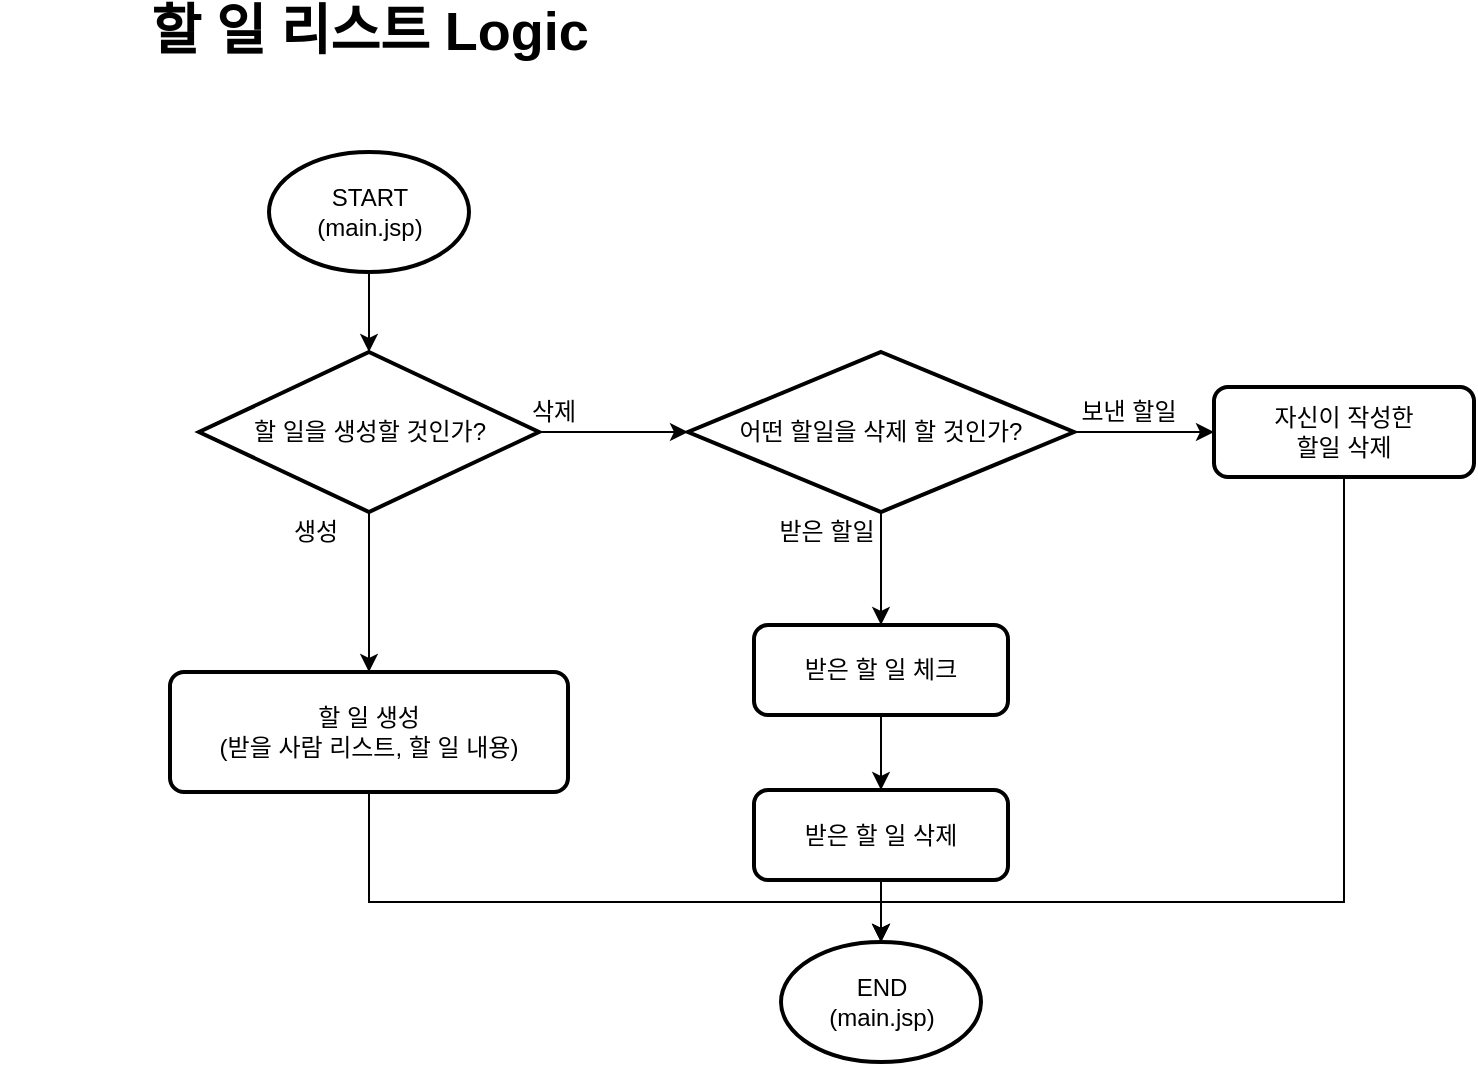 <mxfile version="11.1.4" type="device"><diagram id="mrq95Y1v_aUDk654FVV5" name="Page-1"><mxGraphModel dx="1102" dy="535" grid="1" gridSize="10" guides="1" tooltips="1" connect="1" arrows="1" fold="1" page="1" pageScale="1" pageWidth="827" pageHeight="1169" math="0" shadow="0"><root><mxCell id="0"/><mxCell id="1" parent="0"/><mxCell id="idm8t4T-aBJeh2IjjU6y-1" value="&lt;b&gt;&lt;font style=&quot;font-size: 27px&quot;&gt;할 일 리스트 Logic&lt;/font&gt;&lt;/b&gt;" style="text;html=1;strokeColor=none;fillColor=none;align=center;verticalAlign=middle;whiteSpace=wrap;rounded=0;" parent="1" vertex="1"><mxGeometry x="34.5" y="15" width="368" height="20" as="geometry"/></mxCell><mxCell id="H2NhxuTRViyVi09Ls7ym-2" style="edgeStyle=orthogonalEdgeStyle;rounded=0;orthogonalLoop=1;jettySize=auto;html=1;exitX=0.5;exitY=1;exitDx=0;exitDy=0;exitPerimeter=0;entryX=0.5;entryY=0;entryDx=0;entryDy=0;entryPerimeter=0;" edge="1" parent="1" source="idm8t4T-aBJeh2IjjU6y-2" target="H2NhxuTRViyVi09Ls7ym-3"><mxGeometry relative="1" as="geometry"><mxPoint x="218.5" y="175" as="targetPoint"/></mxGeometry></mxCell><mxCell id="idm8t4T-aBJeh2IjjU6y-2" value="START&lt;br&gt;(main.jsp)" style="strokeWidth=2;html=1;shape=mxgraph.flowchart.start_1;whiteSpace=wrap;" parent="1" vertex="1"><mxGeometry x="168.5" y="85" width="100" height="60" as="geometry"/></mxCell><mxCell id="H2NhxuTRViyVi09Ls7ym-6" style="edgeStyle=orthogonalEdgeStyle;rounded=0;orthogonalLoop=1;jettySize=auto;html=1;exitX=0.5;exitY=1;exitDx=0;exitDy=0;exitPerimeter=0;entryX=0.5;entryY=0;entryDx=0;entryDy=0;" edge="1" parent="1" source="H2NhxuTRViyVi09Ls7ym-3" target="H2NhxuTRViyVi09Ls7ym-5"><mxGeometry relative="1" as="geometry"/></mxCell><mxCell id="H2NhxuTRViyVi09Ls7ym-9" style="edgeStyle=orthogonalEdgeStyle;rounded=0;orthogonalLoop=1;jettySize=auto;html=1;exitX=1;exitY=0.5;exitDx=0;exitDy=0;exitPerimeter=0;entryX=0;entryY=0.5;entryDx=0;entryDy=0;entryPerimeter=0;" edge="1" parent="1" source="H2NhxuTRViyVi09Ls7ym-3" target="H2NhxuTRViyVi09Ls7ym-8"><mxGeometry relative="1" as="geometry"/></mxCell><mxCell id="H2NhxuTRViyVi09Ls7ym-3" value="할 일을 생성할 것인가?" style="strokeWidth=2;html=1;shape=mxgraph.flowchart.decision;whiteSpace=wrap;" vertex="1" parent="1"><mxGeometry x="133.5" y="185" width="170" height="80" as="geometry"/></mxCell><mxCell id="H2NhxuTRViyVi09Ls7ym-25" style="edgeStyle=orthogonalEdgeStyle;rounded=0;orthogonalLoop=1;jettySize=auto;html=1;exitX=0.5;exitY=1;exitDx=0;exitDy=0;entryX=0.5;entryY=0;entryDx=0;entryDy=0;entryPerimeter=0;" edge="1" parent="1" source="H2NhxuTRViyVi09Ls7ym-5" target="H2NhxuTRViyVi09Ls7ym-22"><mxGeometry relative="1" as="geometry"><Array as="points"><mxPoint x="219" y="460"/><mxPoint x="475" y="460"/></Array></mxGeometry></mxCell><mxCell id="H2NhxuTRViyVi09Ls7ym-5" value="할 일 생성&lt;br&gt;(받을 사람 리스트, 할 일 내용)" style="rounded=1;whiteSpace=wrap;html=1;absoluteArcSize=1;arcSize=14;strokeWidth=2;" vertex="1" parent="1"><mxGeometry x="119" y="345" width="199" height="60" as="geometry"/></mxCell><mxCell id="H2NhxuTRViyVi09Ls7ym-16" style="edgeStyle=orthogonalEdgeStyle;rounded=0;orthogonalLoop=1;jettySize=auto;html=1;exitX=0.5;exitY=1;exitDx=0;exitDy=0;exitPerimeter=0;entryX=0.5;entryY=0;entryDx=0;entryDy=0;" edge="1" parent="1" source="H2NhxuTRViyVi09Ls7ym-8" target="H2NhxuTRViyVi09Ls7ym-14"><mxGeometry relative="1" as="geometry"/></mxCell><mxCell id="H2NhxuTRViyVi09Ls7ym-19" style="edgeStyle=orthogonalEdgeStyle;rounded=0;orthogonalLoop=1;jettySize=auto;html=1;exitX=1;exitY=0.5;exitDx=0;exitDy=0;exitPerimeter=0;entryX=0;entryY=0.5;entryDx=0;entryDy=0;" edge="1" parent="1" source="H2NhxuTRViyVi09Ls7ym-8" target="H2NhxuTRViyVi09Ls7ym-18"><mxGeometry relative="1" as="geometry"/></mxCell><mxCell id="H2NhxuTRViyVi09Ls7ym-8" value="어떤 할일을 삭제 할 것인가?" style="strokeWidth=2;html=1;shape=mxgraph.flowchart.decision;whiteSpace=wrap;" vertex="1" parent="1"><mxGeometry x="378" y="185" width="193" height="80" as="geometry"/></mxCell><mxCell id="H2NhxuTRViyVi09Ls7ym-10" value="생성" style="text;html=1;resizable=0;points=[];autosize=1;align=left;verticalAlign=top;spacingTop=-4;" vertex="1" parent="1"><mxGeometry x="178.5" y="265" width="40" height="20" as="geometry"/></mxCell><mxCell id="H2NhxuTRViyVi09Ls7ym-13" value="삭제" style="text;html=1;resizable=0;points=[];autosize=1;align=left;verticalAlign=top;spacingTop=-4;" vertex="1" parent="1"><mxGeometry x="298" y="205" width="40" height="20" as="geometry"/></mxCell><mxCell id="H2NhxuTRViyVi09Ls7ym-17" style="edgeStyle=orthogonalEdgeStyle;rounded=0;orthogonalLoop=1;jettySize=auto;html=1;exitX=0.5;exitY=1;exitDx=0;exitDy=0;entryX=0.5;entryY=0;entryDx=0;entryDy=0;" edge="1" parent="1" source="H2NhxuTRViyVi09Ls7ym-14" target="H2NhxuTRViyVi09Ls7ym-15"><mxGeometry relative="1" as="geometry"/></mxCell><mxCell id="H2NhxuTRViyVi09Ls7ym-14" value="받은 할 일 체크" style="rounded=1;whiteSpace=wrap;html=1;absoluteArcSize=1;arcSize=14;strokeWidth=2;" vertex="1" parent="1"><mxGeometry x="411" y="321.5" width="127" height="45" as="geometry"/></mxCell><mxCell id="H2NhxuTRViyVi09Ls7ym-23" style="edgeStyle=orthogonalEdgeStyle;rounded=0;orthogonalLoop=1;jettySize=auto;html=1;exitX=0.5;exitY=1;exitDx=0;exitDy=0;entryX=0.5;entryY=0;entryDx=0;entryDy=0;entryPerimeter=0;" edge="1" parent="1" source="H2NhxuTRViyVi09Ls7ym-15" target="H2NhxuTRViyVi09Ls7ym-22"><mxGeometry relative="1" as="geometry"/></mxCell><mxCell id="H2NhxuTRViyVi09Ls7ym-15" value="받은 할 일 삭제" style="rounded=1;whiteSpace=wrap;html=1;absoluteArcSize=1;arcSize=14;strokeWidth=2;" vertex="1" parent="1"><mxGeometry x="411" y="404" width="127" height="45" as="geometry"/></mxCell><mxCell id="H2NhxuTRViyVi09Ls7ym-24" style="edgeStyle=orthogonalEdgeStyle;rounded=0;orthogonalLoop=1;jettySize=auto;html=1;exitX=0.5;exitY=1;exitDx=0;exitDy=0;entryX=0.5;entryY=0;entryDx=0;entryDy=0;entryPerimeter=0;" edge="1" parent="1" source="H2NhxuTRViyVi09Ls7ym-18" target="H2NhxuTRViyVi09Ls7ym-22"><mxGeometry relative="1" as="geometry"><Array as="points"><mxPoint x="706" y="460"/><mxPoint x="475" y="460"/></Array></mxGeometry></mxCell><mxCell id="H2NhxuTRViyVi09Ls7ym-18" value="자신이 작성한 &lt;br&gt;할일 삭제" style="rounded=1;whiteSpace=wrap;html=1;absoluteArcSize=1;arcSize=14;strokeWidth=2;" vertex="1" parent="1"><mxGeometry x="641" y="202.5" width="130" height="45" as="geometry"/></mxCell><mxCell id="H2NhxuTRViyVi09Ls7ym-20" value="받은 할일" style="text;html=1;strokeColor=none;fillColor=none;align=center;verticalAlign=middle;whiteSpace=wrap;rounded=0;" vertex="1" parent="1"><mxGeometry x="420" y="265" width="55" height="20" as="geometry"/></mxCell><mxCell id="H2NhxuTRViyVi09Ls7ym-21" value="보낸 할일" style="text;html=1;strokeColor=none;fillColor=none;align=center;verticalAlign=middle;whiteSpace=wrap;rounded=0;" vertex="1" parent="1"><mxGeometry x="571" y="205" width="55" height="20" as="geometry"/></mxCell><mxCell id="H2NhxuTRViyVi09Ls7ym-22" value="END&lt;br&gt;(main.jsp)" style="strokeWidth=2;html=1;shape=mxgraph.flowchart.start_1;whiteSpace=wrap;" vertex="1" parent="1"><mxGeometry x="424.5" y="480" width="100" height="60" as="geometry"/></mxCell></root></mxGraphModel></diagram></mxfile>